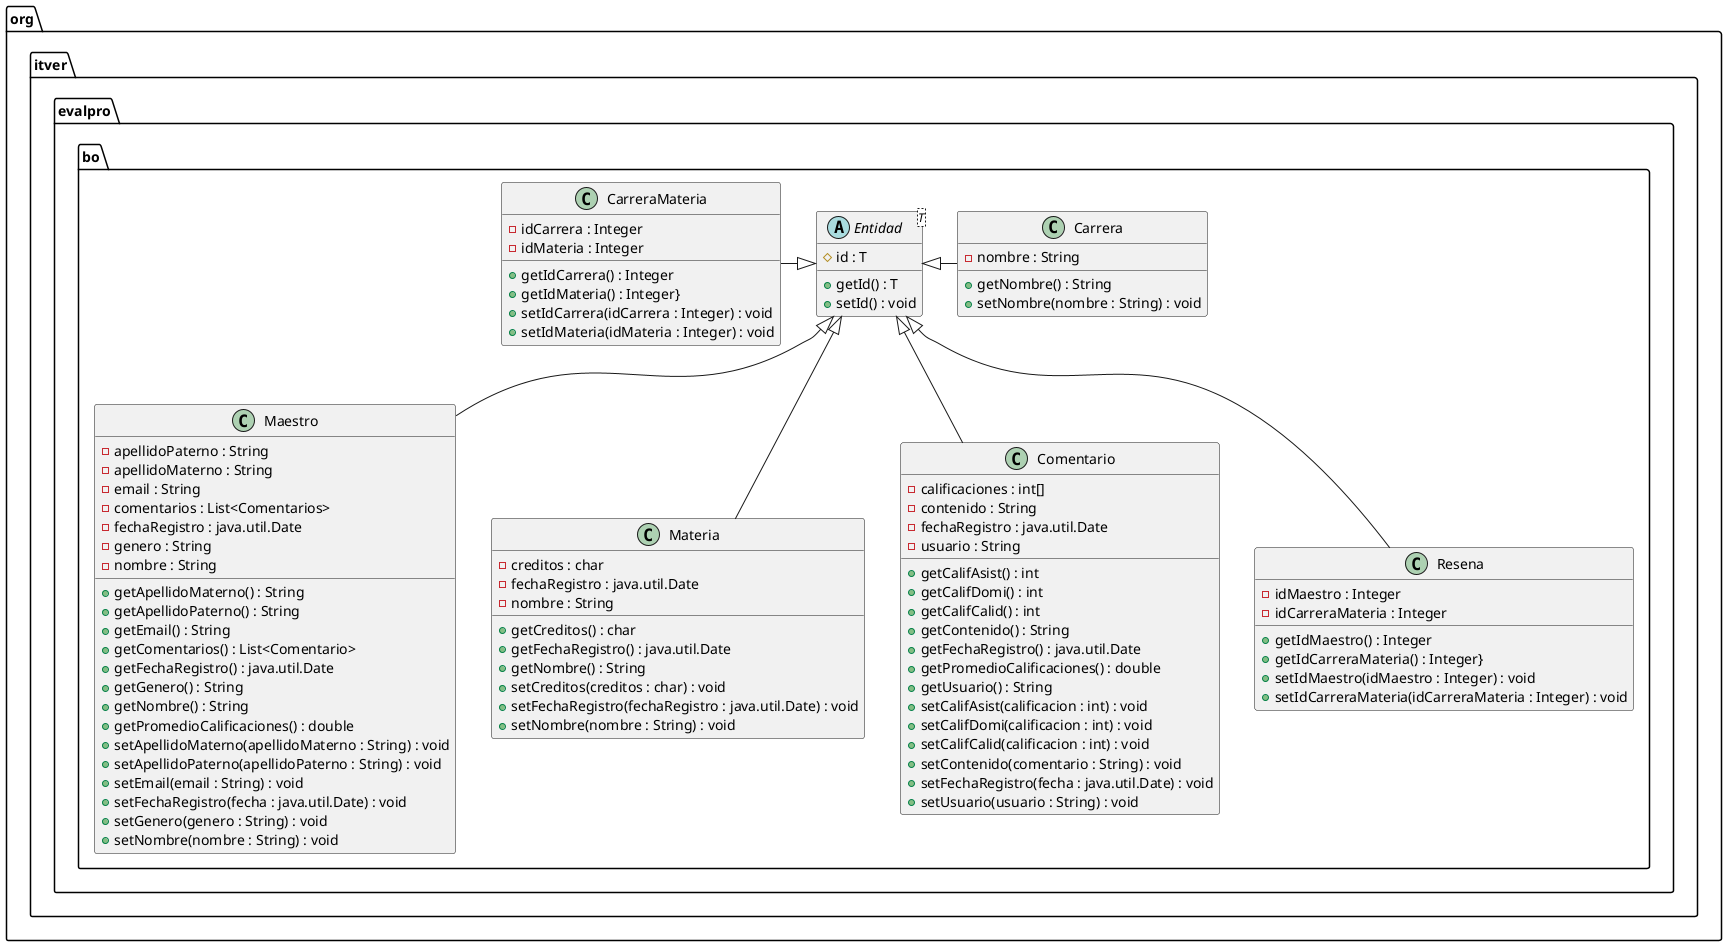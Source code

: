 @startuml

package org.itver.evalpro.bo{

    abstract class Entidad<T>{
        #id : T
        +getId() : T
        +setId() : void
    }
    class Carrera{
        -nombre : String
        +getNombre() : String
        +setNombre(nombre : String) : void
    }
    class Maestro{
        -apellidoPaterno : String
        -apellidoMaterno : String
        -email : String
        -comentarios : List<Comentarios>
        -fechaRegistro : java.util.Date
        -genero : String
        -nombre : String
        +getApellidoMaterno() : String
        +getApellidoPaterno() : String
        +getEmail() : String
        +getComentarios() : List<Comentario>
        +getFechaRegistro() : java.util.Date
        +getGenero() : String
        +getNombre() : String
        +getPromedioCalificaciones() : double
        +setApellidoMaterno(apellidoMaterno : String) : void
        +setApellidoPaterno(apellidoPaterno : String) : void
        +setEmail(email : String) : void
        +setFechaRegistro(fecha : java.util.Date) : void
        +setGenero(genero : String) : void        
        +setNombre(nombre : String) : void
    }

    class Materia{
        -creditos : char
        -fechaRegistro : java.util.Date
        -nombre : String        
        +getCreditos() : char
        +getFechaRegistro() : java.util.Date
        +getNombre() : String
        +setCreditos(creditos : char) : void
        +setFechaRegistro(fechaRegistro : java.util.Date) : void
        +setNombre(nombre : String) : void
    }
    class Comentario{
        -calificaciones : int[]
        -contenido : String
        -fechaRegistro : java.util.Date
        -usuario : String
        +getCalifAsist() : int
        +getCalifDomi() : int
        +getCalifCalid() : int
        +getContenido() : String
        +getFechaRegistro() : java.util.Date
        +getPromedioCalificaciones() : double
        +getUsuario() : String
        +setCalifAsist(calificacion : int) : void
        +setCalifDomi(calificacion : int) : void
        +setCalifCalid(calificacion : int) : void
        +setContenido(comentario : String) : void
        +setFechaRegistro(fecha : java.util.Date) : void        
        +setUsuario(usuario : String) : void
    }

    class CarreraMateria{
        -idCarrera : Integer
        -idMateria : Integer
        + getIdCarrera() : Integer
        + getIdMateria() : Integer}
        + setIdCarrera(idCarrera : Integer) : void
        + setIdMateria(idMateria : Integer) : void
    }

    class Resena{
        -idMaestro : Integer
        -idCarreraMateria : Integer
        + getIdMaestro() : Integer
        + getIdCarreraMateria() : Integer}
        + setIdMaestro(idMaestro : Integer) : void
        + setIdCarreraMateria(idCarreraMateria : Integer) : void
    }

    /'
    'Ocultar métodos o atributos
    hide methods
    hide attributes
    '/
    'Relaciones
    'Carrera o--o Materia
    'Maestro o--o Materia
    
    'Maestro o--o Comentario
    Carrera -left-|> Entidad
    Comentario -up-|> Entidad
    Maestro -up-|> Entidad
    Materia -up-|> Entidad
    CarreraMateria -right-|> Entidad
    Resena -up-|> Entidad
    
}

@enduml